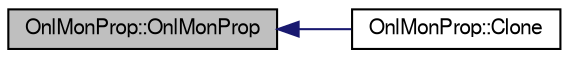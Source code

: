 digraph "OnlMonProp::OnlMonProp"
{
  bgcolor="transparent";
  edge [fontname="FreeSans",fontsize="10",labelfontname="FreeSans",labelfontsize="10"];
  node [fontname="FreeSans",fontsize="10",shape=record];
  rankdir="LR";
  Node1 [label="OnlMonProp::OnlMonProp",height=0.2,width=0.4,color="black", fillcolor="grey75", style="filled" fontcolor="black"];
  Node1 -> Node2 [dir="back",color="midnightblue",fontsize="10",style="solid",fontname="FreeSans"];
  Node2 [label="OnlMonProp::Clone",height=0.2,width=0.4,color="black",URL="$d7/dac/classOnlMonProp.html#abd4536b38f93d118f2a8063d054cf6d3"];
}
